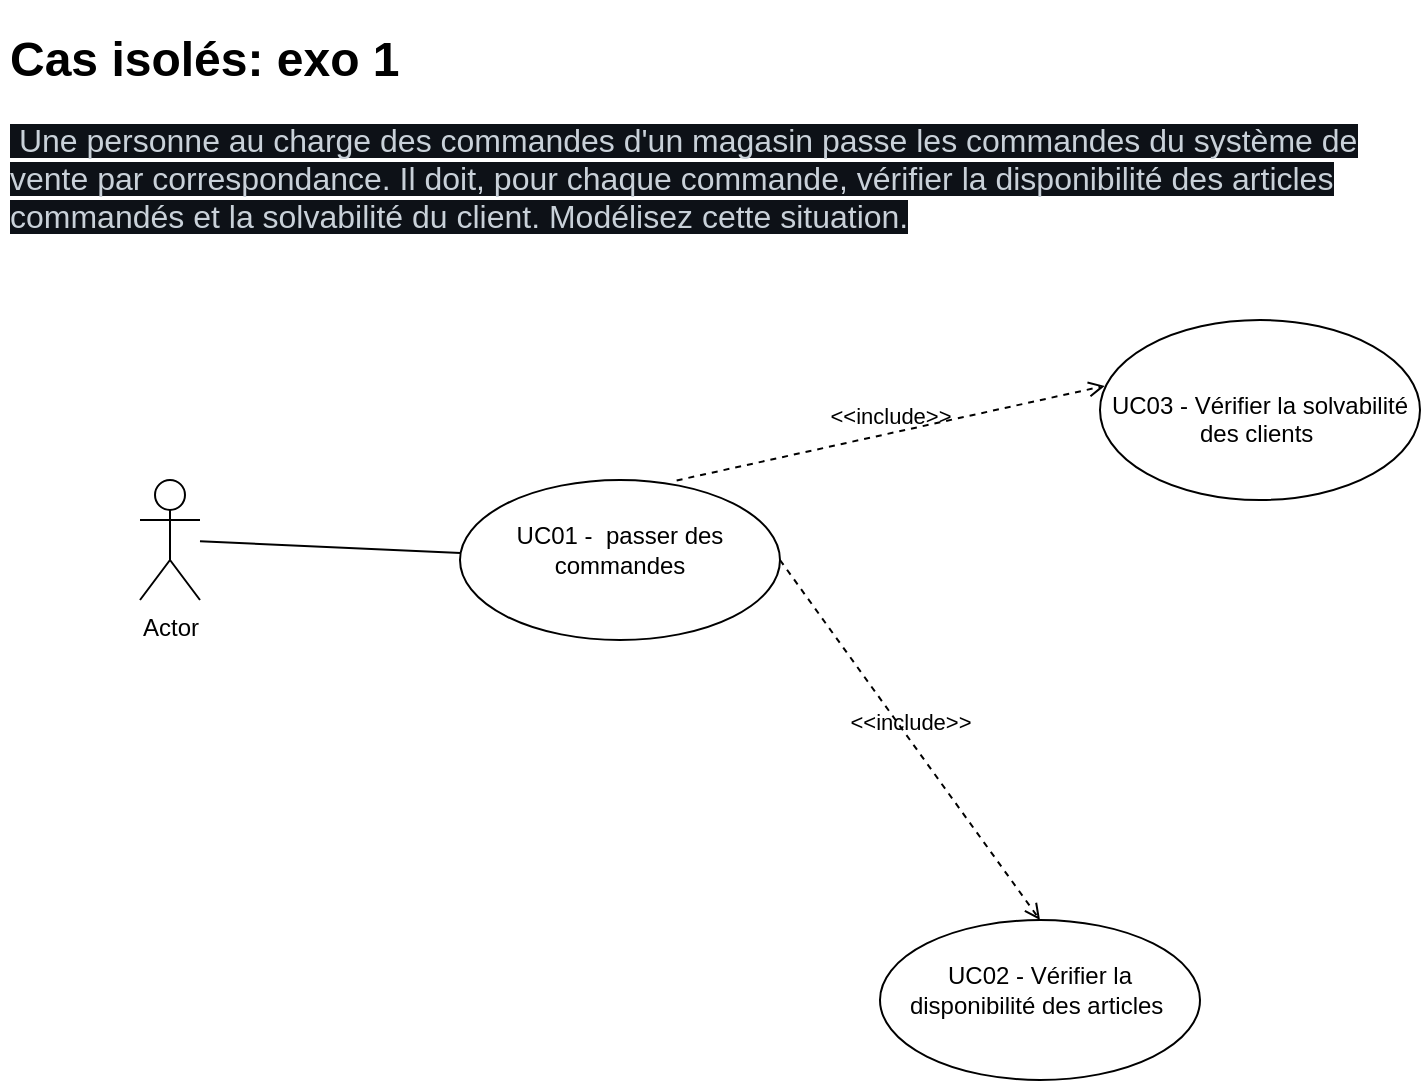 <mxfile>
    <diagram id="7F7kjqNODgKZhGaX__OL" name="Page-1">
        <mxGraphModel dx="785" dy="664" grid="1" gridSize="10" guides="1" tooltips="1" connect="1" arrows="1" fold="1" page="1" pageScale="1" pageWidth="827" pageHeight="1169" math="0" shadow="0">
            <root>
                <mxCell id="0"/>
                <mxCell id="1" parent="0"/>
                <mxCell id="9" value="" style="edgeStyle=none;html=1;endArrow=none;endFill=0;" edge="1" parent="1" source="2" target="8">
                    <mxGeometry relative="1" as="geometry"/>
                </mxCell>
                <mxCell id="2" value="Actor" style="shape=umlActor;verticalLabelPosition=bottom;verticalAlign=top;html=1;" vertex="1" parent="1">
                    <mxGeometry x="110" y="270" width="30" height="60" as="geometry"/>
                </mxCell>
                <mxCell id="8" value="&lt;br&gt;UC01 -&amp;nbsp; passer des commandes" style="ellipse;whiteSpace=wrap;html=1;verticalAlign=top;" vertex="1" parent="1">
                    <mxGeometry x="270" y="270" width="160" height="80" as="geometry"/>
                </mxCell>
                <mxCell id="10" value="&lt;br&gt;UC02 - Vérifier la disponibilité des articles&amp;nbsp;" style="ellipse;whiteSpace=wrap;html=1;verticalAlign=top;" vertex="1" parent="1">
                    <mxGeometry x="480" y="490" width="160" height="80" as="geometry"/>
                </mxCell>
                <mxCell id="12" value="&amp;lt;&amp;lt;include&amp;gt;&amp;gt;" style="html=1;verticalAlign=bottom;labelBackgroundColor=none;endArrow=open;endFill=0;dashed=1;entryX=0.5;entryY=0;entryDx=0;entryDy=0;exitX=1;exitY=0.5;exitDx=0;exitDy=0;" edge="1" parent="1" source="8" target="10">
                    <mxGeometry width="160" relative="1" as="geometry">
                        <mxPoint x="360" y="340" as="sourcePoint"/>
                        <mxPoint x="520" y="340" as="targetPoint"/>
                    </mxGeometry>
                </mxCell>
                <mxCell id="17" value="&lt;h1&gt;Cas isolés: exo 1&amp;nbsp;&lt;/h1&gt;&lt;span style=&quot;color: rgb(201 , 209 , 217) ; font-family: , &amp;#34;blinkmacsystemfont&amp;#34; , &amp;#34;segoe ui&amp;#34; , &amp;#34;helvetica&amp;#34; , &amp;#34;arial&amp;#34; , sans-serif , &amp;#34;apple color emoji&amp;#34; , &amp;#34;segoe ui emoji&amp;#34; ; font-size: 16px ; background-color: rgb(13 , 17 , 23)&quot;&gt;&amp;nbsp;Une personne au charge des commandes d'un magasin passe les commandes du système de vente par correspondance. Il doit, pour chaque commande, vérifier la disponibilité des articles commandés et la solvabilité du client. Modélisez cette situation.&lt;br&gt;&lt;/span&gt;" style="text;html=1;strokeColor=none;fillColor=none;spacing=5;spacingTop=-20;whiteSpace=wrap;overflow=hidden;rounded=0;" vertex="1" parent="1">
                    <mxGeometry x="40" y="40" width="690" height="140" as="geometry"/>
                </mxCell>
                <mxCell id="19" value="&lt;br&gt;&lt;br&gt;UC03 - Vérifier la solvabilité des clients&amp;nbsp;" style="ellipse;whiteSpace=wrap;html=1;verticalAlign=top;" vertex="1" parent="1">
                    <mxGeometry x="590" y="190" width="160" height="90" as="geometry"/>
                </mxCell>
                <mxCell id="21" value="&amp;lt;&amp;lt;include&amp;gt;&amp;gt;" style="html=1;verticalAlign=bottom;labelBackgroundColor=none;endArrow=open;endFill=0;dashed=1;entryX=0.015;entryY=0.366;entryDx=0;entryDy=0;entryPerimeter=0;exitX=0.677;exitY=0.003;exitDx=0;exitDy=0;exitPerimeter=0;" edge="1" parent="1" source="8" target="19">
                    <mxGeometry width="160" relative="1" as="geometry">
                        <mxPoint x="380" y="240" as="sourcePoint"/>
                        <mxPoint x="540" y="240" as="targetPoint"/>
                    </mxGeometry>
                </mxCell>
            </root>
        </mxGraphModel>
    </diagram>
</mxfile>